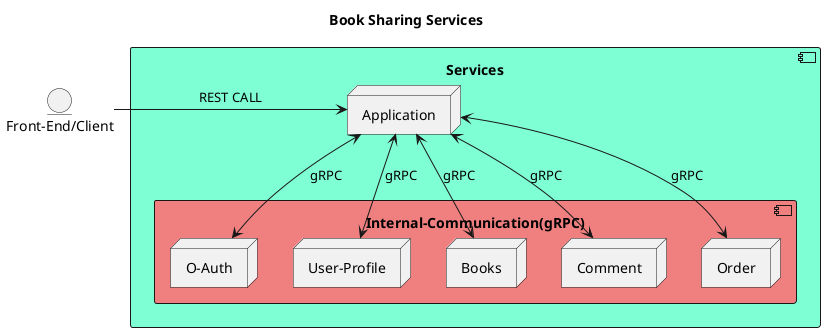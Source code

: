 @startuml

title "Book Sharing Services"

entity "Front-End/Client" as consumer

component "Services" #Aquamarine{
    node "Application" as app

    component "Internal-Communication(gRPC)" #LightCoral{
        node "O-Auth" as oauth
        node "User-Profile" as userProfile
        node "Books" as books
        node "Comment" as comment
        node "Order" as order
    }

    app <-->  oauth : gRPC
    app <--> userProfile : gRPC
    app <--> books : gRPC
    app <--> comment : gRPC
    app <--> order : gRPC
}

consumer -> app : REST CALL
@enduml